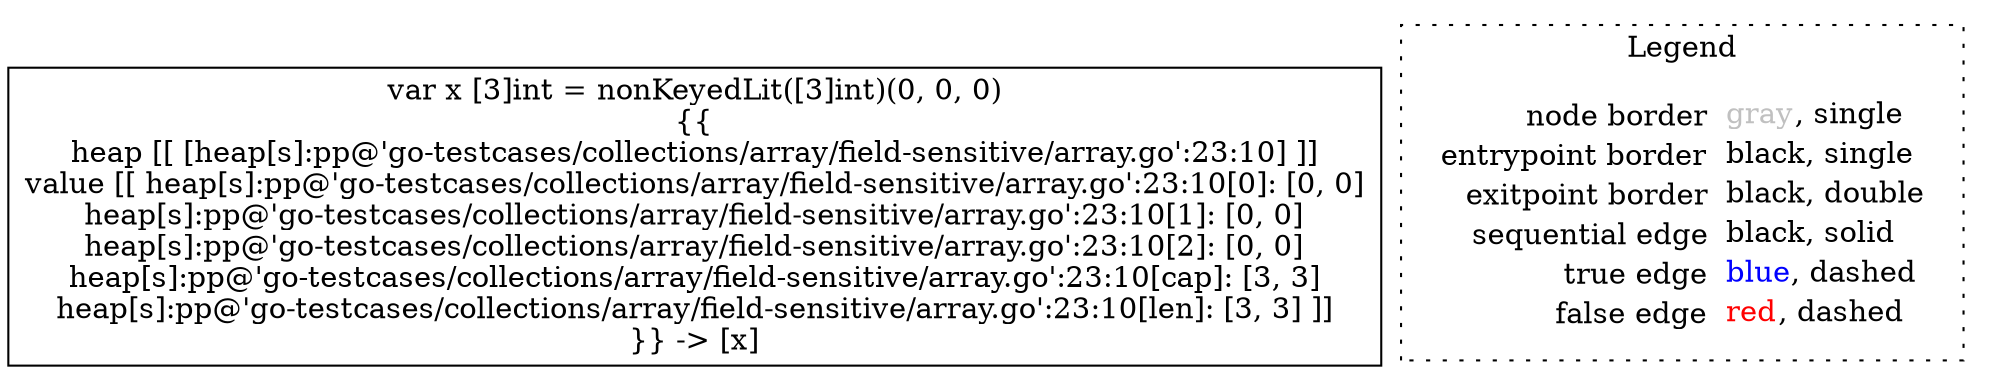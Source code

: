 digraph {
	"node0" [shape="rect",color="black",label=<var x [3]int = nonKeyedLit([3]int)(0, 0, 0)<BR/>{{<BR/>heap [[ [heap[s]:pp@'go-testcases/collections/array/field-sensitive/array.go':23:10] ]]<BR/>value [[ heap[s]:pp@'go-testcases/collections/array/field-sensitive/array.go':23:10[0]: [0, 0]<BR/>heap[s]:pp@'go-testcases/collections/array/field-sensitive/array.go':23:10[1]: [0, 0]<BR/>heap[s]:pp@'go-testcases/collections/array/field-sensitive/array.go':23:10[2]: [0, 0]<BR/>heap[s]:pp@'go-testcases/collections/array/field-sensitive/array.go':23:10[cap]: [3, 3]<BR/>heap[s]:pp@'go-testcases/collections/array/field-sensitive/array.go':23:10[len]: [3, 3] ]]<BR/>}} -&gt; [x]>];
subgraph cluster_legend {
	label="Legend";
	style=dotted;
	node [shape=plaintext];
	"legend" [label=<<table border="0" cellpadding="2" cellspacing="0" cellborder="0"><tr><td align="right">node border&nbsp;</td><td align="left"><font color="gray">gray</font>, single</td></tr><tr><td align="right">entrypoint border&nbsp;</td><td align="left"><font color="black">black</font>, single</td></tr><tr><td align="right">exitpoint border&nbsp;</td><td align="left"><font color="black">black</font>, double</td></tr><tr><td align="right">sequential edge&nbsp;</td><td align="left"><font color="black">black</font>, solid</td></tr><tr><td align="right">true edge&nbsp;</td><td align="left"><font color="blue">blue</font>, dashed</td></tr><tr><td align="right">false edge&nbsp;</td><td align="left"><font color="red">red</font>, dashed</td></tr></table>>];
}

}
